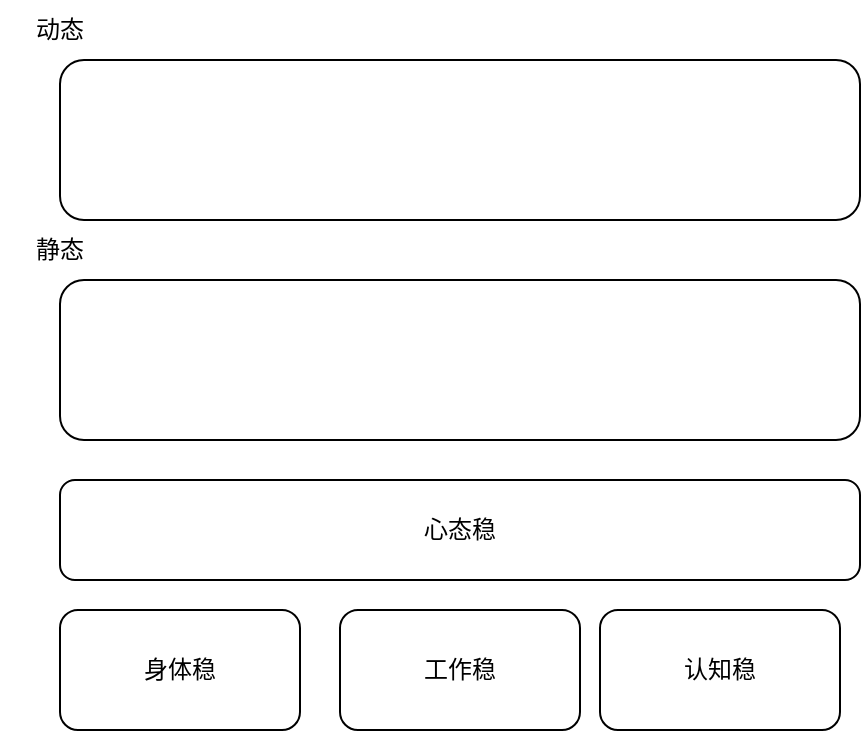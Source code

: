 <mxfile version="22.1.11" type="github">
  <diagram name="第 1 页" id="kLjvijDGY5FAPCBdxR8w">
    <mxGraphModel dx="1647" dy="877" grid="1" gridSize="10" guides="1" tooltips="1" connect="1" arrows="1" fold="1" page="1" pageScale="1" pageWidth="827" pageHeight="1169" math="0" shadow="0">
      <root>
        <mxCell id="0" />
        <mxCell id="1" parent="0" />
        <mxCell id="rY2a-0D2FH5p_1JAKFG8-1" value="心态稳" style="rounded=1;whiteSpace=wrap;html=1;" vertex="1" parent="1">
          <mxGeometry x="260" y="490" width="400" height="50" as="geometry" />
        </mxCell>
        <mxCell id="rY2a-0D2FH5p_1JAKFG8-2" value="身体稳" style="rounded=1;whiteSpace=wrap;html=1;" vertex="1" parent="1">
          <mxGeometry x="260" y="555" width="120" height="60" as="geometry" />
        </mxCell>
        <mxCell id="rY2a-0D2FH5p_1JAKFG8-3" value="工作稳" style="rounded=1;whiteSpace=wrap;html=1;" vertex="1" parent="1">
          <mxGeometry x="400" y="555" width="120" height="60" as="geometry" />
        </mxCell>
        <mxCell id="rY2a-0D2FH5p_1JAKFG8-4" value="认知稳" style="rounded=1;whiteSpace=wrap;html=1;" vertex="1" parent="1">
          <mxGeometry x="530" y="555" width="120" height="60" as="geometry" />
        </mxCell>
        <mxCell id="rY2a-0D2FH5p_1JAKFG8-5" value="" style="rounded=1;whiteSpace=wrap;html=1;" vertex="1" parent="1">
          <mxGeometry x="260" y="390" width="400" height="80" as="geometry" />
        </mxCell>
        <mxCell id="rY2a-0D2FH5p_1JAKFG8-6" value="静态" style="text;html=1;strokeColor=none;fillColor=none;align=center;verticalAlign=middle;whiteSpace=wrap;rounded=0;" vertex="1" parent="1">
          <mxGeometry x="230" y="360" width="60" height="30" as="geometry" />
        </mxCell>
        <mxCell id="rY2a-0D2FH5p_1JAKFG8-7" value="" style="rounded=1;whiteSpace=wrap;html=1;" vertex="1" parent="1">
          <mxGeometry x="260" y="280" width="400" height="80" as="geometry" />
        </mxCell>
        <mxCell id="rY2a-0D2FH5p_1JAKFG8-8" value="动态" style="text;html=1;strokeColor=none;fillColor=none;align=center;verticalAlign=middle;whiteSpace=wrap;rounded=0;" vertex="1" parent="1">
          <mxGeometry x="230" y="250" width="60" height="30" as="geometry" />
        </mxCell>
      </root>
    </mxGraphModel>
  </diagram>
</mxfile>
